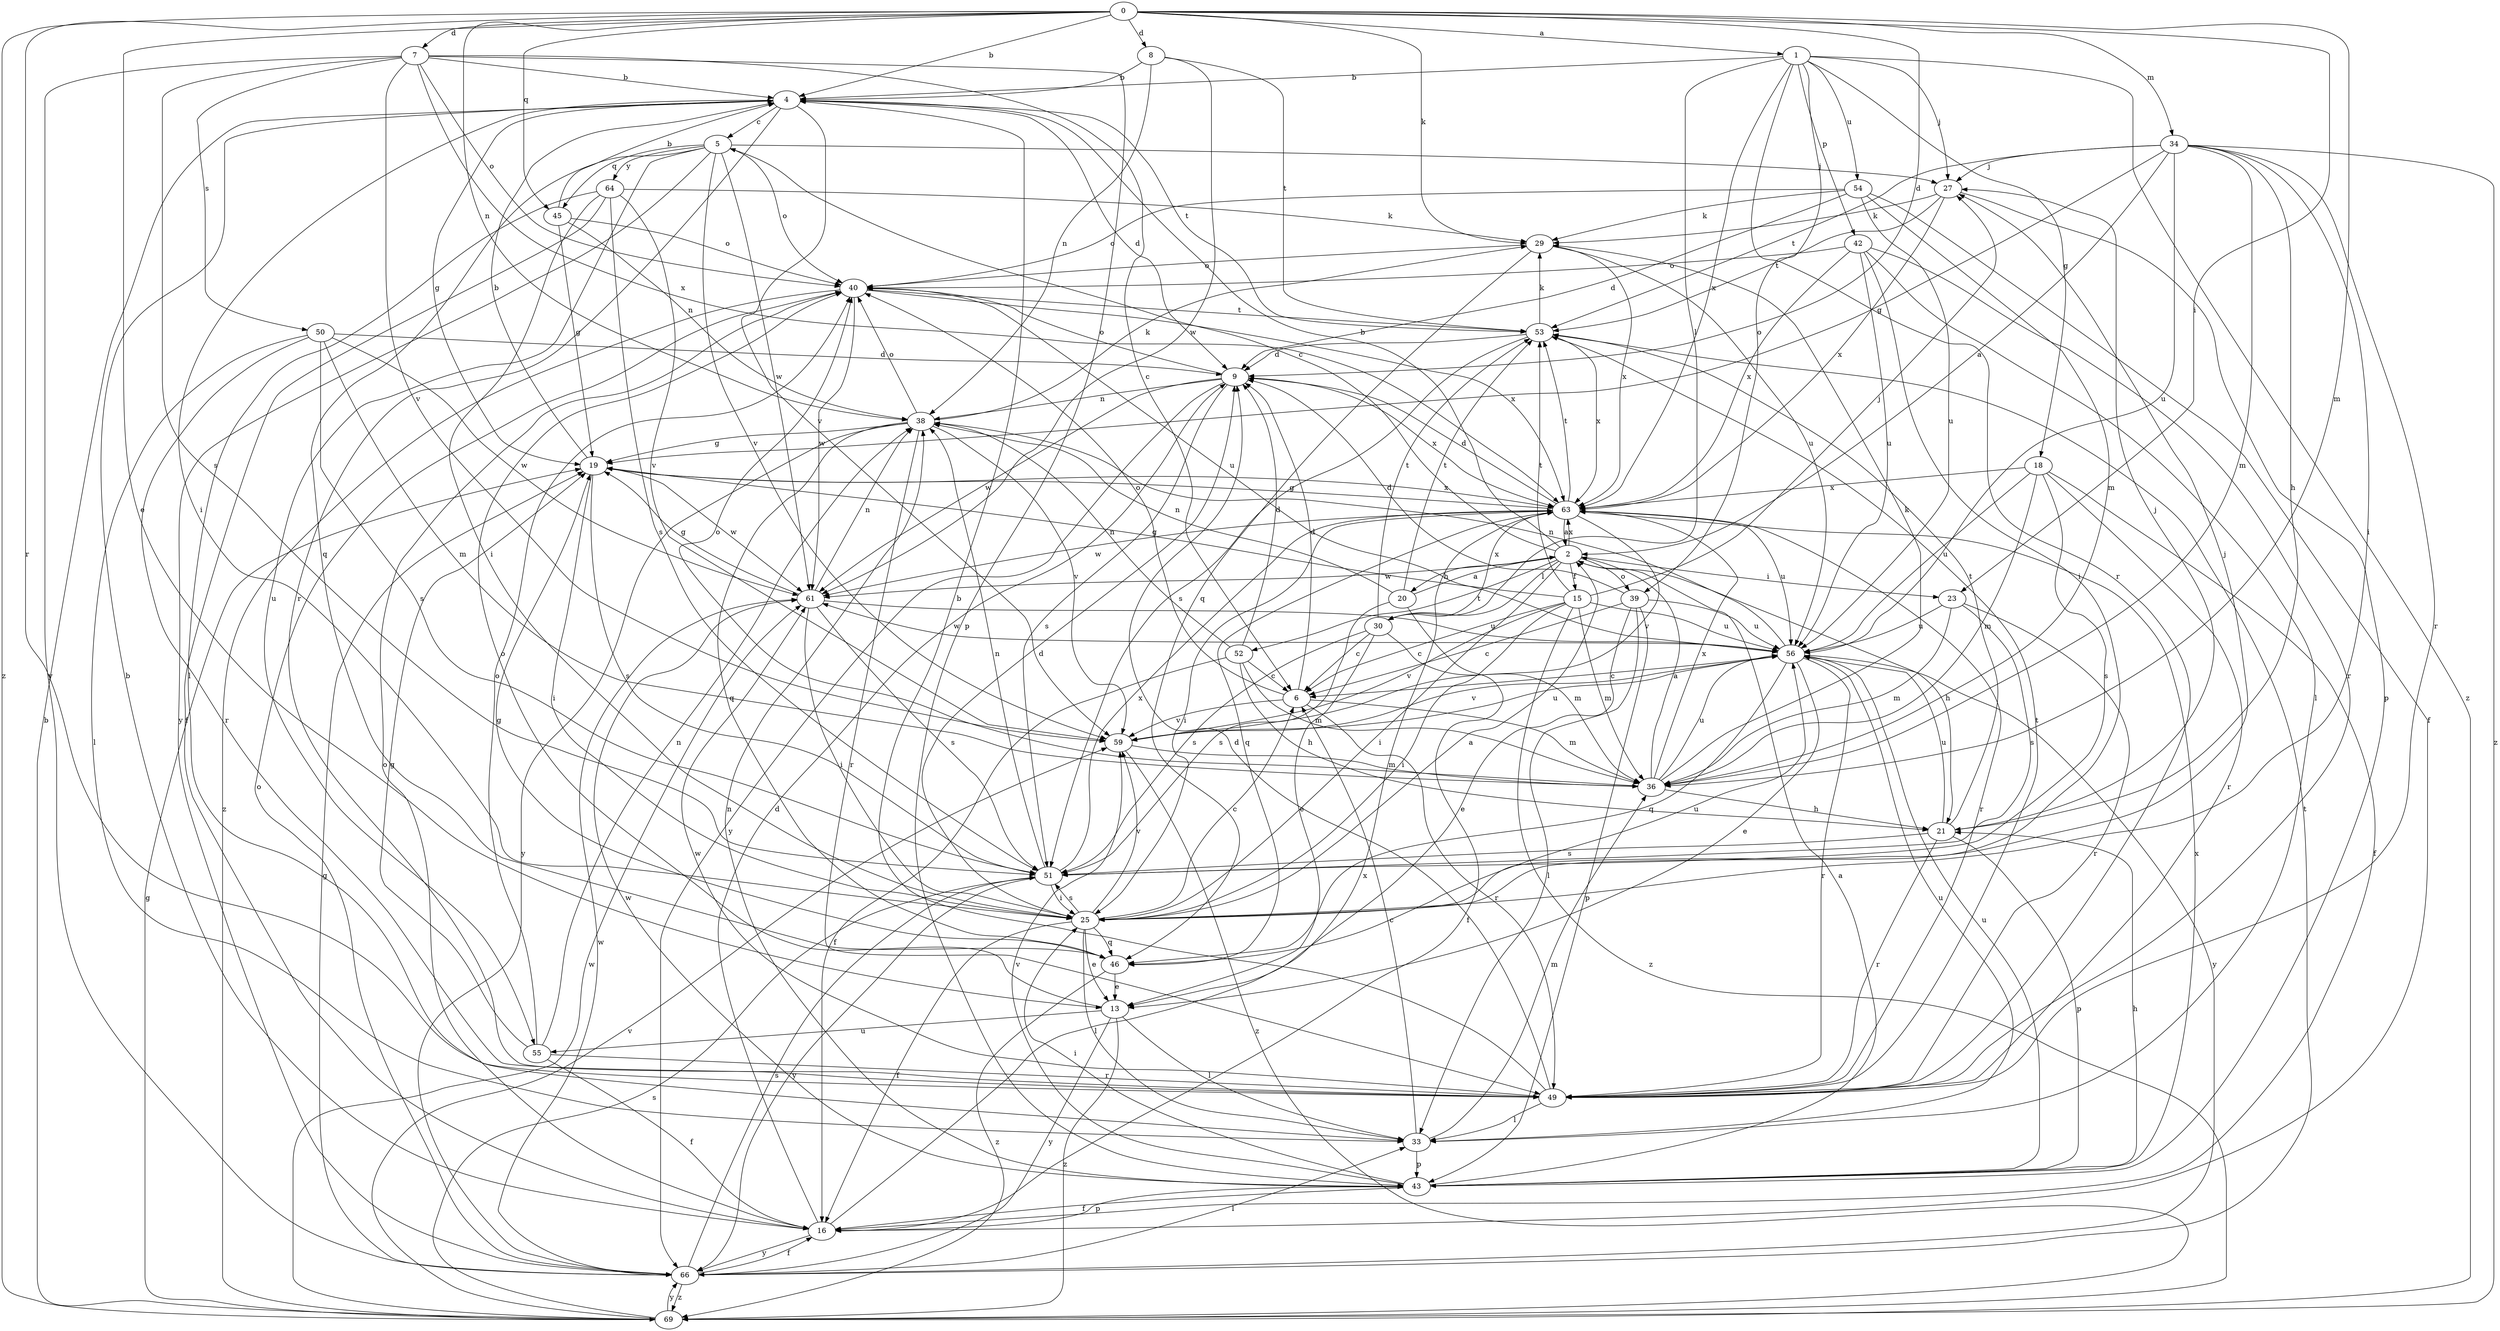 strict digraph  {
0;
1;
2;
4;
5;
6;
7;
8;
9;
13;
15;
16;
18;
19;
20;
21;
23;
25;
27;
29;
30;
33;
34;
36;
38;
39;
40;
42;
43;
45;
46;
49;
50;
51;
52;
53;
54;
55;
56;
59;
61;
63;
64;
66;
69;
0 -> 1  [label=a];
0 -> 4  [label=b];
0 -> 7  [label=d];
0 -> 8  [label=d];
0 -> 9  [label=d];
0 -> 13  [label=e];
0 -> 23  [label=i];
0 -> 29  [label=k];
0 -> 34  [label=m];
0 -> 36  [label=m];
0 -> 38  [label=n];
0 -> 45  [label=q];
0 -> 49  [label=r];
0 -> 69  [label=z];
1 -> 4  [label=b];
1 -> 18  [label=g];
1 -> 27  [label=j];
1 -> 30  [label=l];
1 -> 39  [label=o];
1 -> 42  [label=p];
1 -> 49  [label=r];
1 -> 54  [label=u];
1 -> 63  [label=x];
1 -> 69  [label=z];
2 -> 4  [label=b];
2 -> 5  [label=c];
2 -> 15  [label=f];
2 -> 20  [label=h];
2 -> 21  [label=h];
2 -> 23  [label=i];
2 -> 25  [label=i];
2 -> 30  [label=l];
2 -> 39  [label=o];
2 -> 52  [label=t];
2 -> 61  [label=w];
2 -> 63  [label=x];
4 -> 5  [label=c];
4 -> 9  [label=d];
4 -> 19  [label=g];
4 -> 25  [label=i];
4 -> 49  [label=r];
4 -> 53  [label=t];
4 -> 59  [label=v];
5 -> 27  [label=j];
5 -> 40  [label=o];
5 -> 45  [label=q];
5 -> 46  [label=q];
5 -> 55  [label=u];
5 -> 59  [label=v];
5 -> 61  [label=w];
5 -> 64  [label=y];
5 -> 66  [label=y];
6 -> 9  [label=d];
6 -> 36  [label=m];
6 -> 40  [label=o];
6 -> 49  [label=r];
6 -> 59  [label=v];
7 -> 4  [label=b];
7 -> 6  [label=c];
7 -> 40  [label=o];
7 -> 43  [label=p];
7 -> 50  [label=s];
7 -> 51  [label=s];
7 -> 59  [label=v];
7 -> 63  [label=x];
7 -> 66  [label=y];
8 -> 4  [label=b];
8 -> 38  [label=n];
8 -> 53  [label=t];
8 -> 61  [label=w];
9 -> 38  [label=n];
9 -> 40  [label=o];
9 -> 51  [label=s];
9 -> 61  [label=w];
9 -> 63  [label=x];
9 -> 66  [label=y];
13 -> 33  [label=l];
13 -> 40  [label=o];
13 -> 55  [label=u];
13 -> 66  [label=y];
13 -> 69  [label=z];
15 -> 6  [label=c];
15 -> 19  [label=g];
15 -> 25  [label=i];
15 -> 27  [label=j];
15 -> 36  [label=m];
15 -> 53  [label=t];
15 -> 56  [label=u];
15 -> 59  [label=v];
15 -> 69  [label=z];
16 -> 4  [label=b];
16 -> 9  [label=d];
16 -> 40  [label=o];
16 -> 43  [label=p];
16 -> 63  [label=x];
16 -> 66  [label=y];
18 -> 16  [label=f];
18 -> 36  [label=m];
18 -> 49  [label=r];
18 -> 51  [label=s];
18 -> 56  [label=u];
18 -> 63  [label=x];
19 -> 4  [label=b];
19 -> 25  [label=i];
19 -> 51  [label=s];
19 -> 61  [label=w];
19 -> 63  [label=x];
20 -> 2  [label=a];
20 -> 16  [label=f];
20 -> 38  [label=n];
20 -> 51  [label=s];
20 -> 53  [label=t];
21 -> 27  [label=j];
21 -> 43  [label=p];
21 -> 49  [label=r];
21 -> 51  [label=s];
21 -> 53  [label=t];
21 -> 56  [label=u];
23 -> 36  [label=m];
23 -> 49  [label=r];
23 -> 51  [label=s];
23 -> 56  [label=u];
25 -> 2  [label=a];
25 -> 6  [label=c];
25 -> 9  [label=d];
25 -> 13  [label=e];
25 -> 16  [label=f];
25 -> 27  [label=j];
25 -> 33  [label=l];
25 -> 46  [label=q];
25 -> 51  [label=s];
25 -> 59  [label=v];
27 -> 29  [label=k];
27 -> 43  [label=p];
27 -> 53  [label=t];
27 -> 63  [label=x];
29 -> 40  [label=o];
29 -> 46  [label=q];
29 -> 56  [label=u];
29 -> 63  [label=x];
30 -> 6  [label=c];
30 -> 13  [label=e];
30 -> 36  [label=m];
30 -> 51  [label=s];
30 -> 53  [label=t];
30 -> 63  [label=x];
33 -> 6  [label=c];
33 -> 36  [label=m];
33 -> 43  [label=p];
33 -> 56  [label=u];
34 -> 2  [label=a];
34 -> 19  [label=g];
34 -> 21  [label=h];
34 -> 25  [label=i];
34 -> 27  [label=j];
34 -> 36  [label=m];
34 -> 49  [label=r];
34 -> 53  [label=t];
34 -> 56  [label=u];
34 -> 69  [label=z];
36 -> 2  [label=a];
36 -> 21  [label=h];
36 -> 29  [label=k];
36 -> 40  [label=o];
36 -> 56  [label=u];
36 -> 63  [label=x];
38 -> 19  [label=g];
38 -> 29  [label=k];
38 -> 40  [label=o];
38 -> 46  [label=q];
38 -> 49  [label=r];
38 -> 59  [label=v];
38 -> 66  [label=y];
39 -> 6  [label=c];
39 -> 9  [label=d];
39 -> 13  [label=e];
39 -> 33  [label=l];
39 -> 43  [label=p];
39 -> 56  [label=u];
40 -> 53  [label=t];
40 -> 56  [label=u];
40 -> 61  [label=w];
40 -> 63  [label=x];
40 -> 69  [label=z];
42 -> 25  [label=i];
42 -> 33  [label=l];
42 -> 40  [label=o];
42 -> 49  [label=r];
42 -> 56  [label=u];
42 -> 63  [label=x];
43 -> 2  [label=a];
43 -> 16  [label=f];
43 -> 21  [label=h];
43 -> 25  [label=i];
43 -> 38  [label=n];
43 -> 56  [label=u];
43 -> 59  [label=v];
43 -> 61  [label=w];
43 -> 63  [label=x];
45 -> 4  [label=b];
45 -> 19  [label=g];
45 -> 38  [label=n];
45 -> 40  [label=o];
46 -> 13  [label=e];
46 -> 19  [label=g];
46 -> 56  [label=u];
46 -> 69  [label=z];
49 -> 4  [label=b];
49 -> 9  [label=d];
49 -> 33  [label=l];
49 -> 53  [label=t];
49 -> 61  [label=w];
50 -> 9  [label=d];
50 -> 33  [label=l];
50 -> 36  [label=m];
50 -> 49  [label=r];
50 -> 51  [label=s];
50 -> 61  [label=w];
51 -> 25  [label=i];
51 -> 38  [label=n];
51 -> 63  [label=x];
51 -> 66  [label=y];
52 -> 6  [label=c];
52 -> 9  [label=d];
52 -> 16  [label=f];
52 -> 21  [label=h];
52 -> 36  [label=m];
52 -> 38  [label=n];
53 -> 9  [label=d];
53 -> 29  [label=k];
53 -> 51  [label=s];
53 -> 63  [label=x];
54 -> 9  [label=d];
54 -> 16  [label=f];
54 -> 29  [label=k];
54 -> 36  [label=m];
54 -> 40  [label=o];
54 -> 56  [label=u];
55 -> 16  [label=f];
55 -> 19  [label=g];
55 -> 38  [label=n];
55 -> 40  [label=o];
55 -> 49  [label=r];
56 -> 6  [label=c];
56 -> 13  [label=e];
56 -> 38  [label=n];
56 -> 46  [label=q];
56 -> 49  [label=r];
56 -> 59  [label=v];
56 -> 61  [label=w];
56 -> 66  [label=y];
59 -> 36  [label=m];
59 -> 56  [label=u];
59 -> 69  [label=z];
61 -> 19  [label=g];
61 -> 25  [label=i];
61 -> 38  [label=n];
61 -> 51  [label=s];
61 -> 56  [label=u];
63 -> 2  [label=a];
63 -> 9  [label=d];
63 -> 19  [label=g];
63 -> 25  [label=i];
63 -> 46  [label=q];
63 -> 49  [label=r];
63 -> 53  [label=t];
63 -> 56  [label=u];
63 -> 59  [label=v];
63 -> 61  [label=w];
64 -> 16  [label=f];
64 -> 25  [label=i];
64 -> 29  [label=k];
64 -> 33  [label=l];
64 -> 51  [label=s];
64 -> 59  [label=v];
66 -> 16  [label=f];
66 -> 19  [label=g];
66 -> 33  [label=l];
66 -> 40  [label=o];
66 -> 51  [label=s];
66 -> 53  [label=t];
66 -> 61  [label=w];
66 -> 69  [label=z];
69 -> 4  [label=b];
69 -> 19  [label=g];
69 -> 51  [label=s];
69 -> 59  [label=v];
69 -> 61  [label=w];
69 -> 66  [label=y];
}
